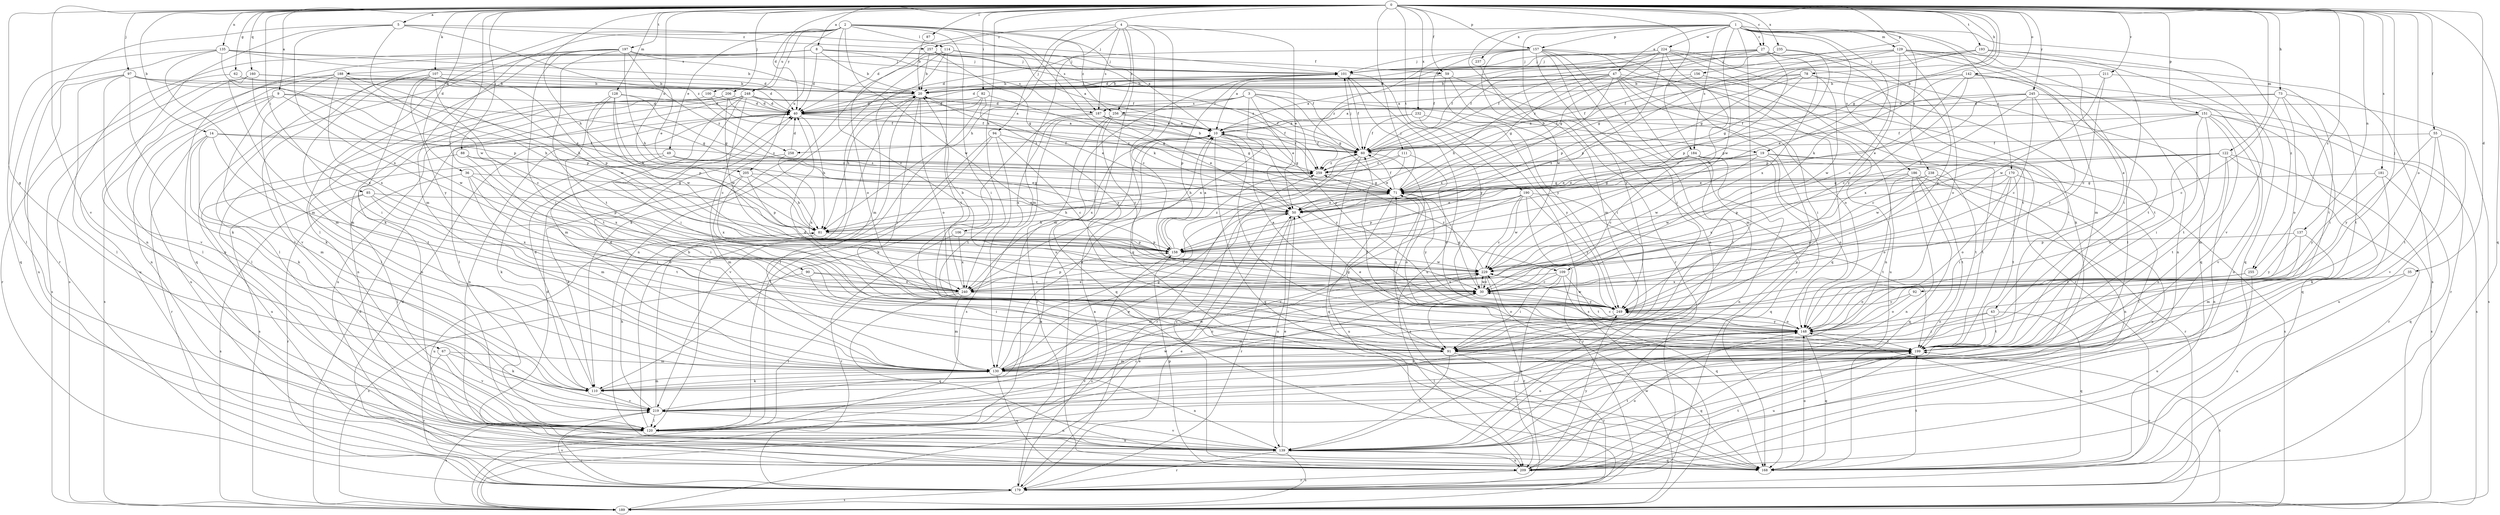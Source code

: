strict digraph  {
0;
1;
2;
3;
4;
5;
8;
9;
10;
14;
19;
20;
27;
30;
35;
36;
40;
43;
47;
49;
50;
55;
59;
60;
62;
67;
71;
73;
78;
81;
82;
85;
87;
88;
90;
91;
92;
94;
97;
100;
101;
106;
107;
109;
110;
111;
114;
120;
122;
128;
129;
130;
135;
137;
139;
142;
148;
151;
156;
157;
158;
160;
168;
170;
179;
181;
184;
186;
187;
188;
189;
190;
193;
197;
199;
205;
206;
209;
211;
219;
224;
229;
232;
235;
237;
238;
240;
245;
248;
249;
255;
256;
257;
258;
259;
0 -> 5  [label=a];
0 -> 8  [label=a];
0 -> 9  [label=a];
0 -> 14  [label=b];
0 -> 19  [label=b];
0 -> 27  [label=c];
0 -> 35  [label=d];
0 -> 36  [label=d];
0 -> 40  [label=d];
0 -> 55  [label=f];
0 -> 59  [label=f];
0 -> 62  [label=g];
0 -> 67  [label=g];
0 -> 71  [label=g];
0 -> 73  [label=h];
0 -> 78  [label=h];
0 -> 81  [label=h];
0 -> 82  [label=i];
0 -> 85  [label=i];
0 -> 87  [label=i];
0 -> 88  [label=i];
0 -> 90  [label=i];
0 -> 92  [label=j];
0 -> 94  [label=j];
0 -> 97  [label=j];
0 -> 100  [label=j];
0 -> 106  [label=k];
0 -> 107  [label=k];
0 -> 111  [label=l];
0 -> 122  [label=m];
0 -> 128  [label=m];
0 -> 135  [label=n];
0 -> 137  [label=n];
0 -> 142  [label=o];
0 -> 148  [label=o];
0 -> 151  [label=p];
0 -> 156  [label=p];
0 -> 157  [label=p];
0 -> 160  [label=q];
0 -> 168  [label=q];
0 -> 181  [label=s];
0 -> 184  [label=s];
0 -> 190  [label=t];
0 -> 193  [label=t];
0 -> 197  [label=t];
0 -> 205  [label=u];
0 -> 211  [label=v];
0 -> 219  [label=v];
0 -> 232  [label=x];
0 -> 235  [label=x];
0 -> 245  [label=y];
0 -> 255  [label=z];
1 -> 27  [label=c];
1 -> 40  [label=d];
1 -> 43  [label=e];
1 -> 47  [label=e];
1 -> 91  [label=i];
1 -> 109  [label=k];
1 -> 129  [label=m];
1 -> 139  [label=n];
1 -> 157  [label=p];
1 -> 170  [label=r];
1 -> 179  [label=r];
1 -> 184  [label=s];
1 -> 186  [label=s];
1 -> 224  [label=w];
1 -> 229  [label=w];
1 -> 237  [label=x];
1 -> 238  [label=x];
1 -> 255  [label=z];
2 -> 10  [label=a];
2 -> 30  [label=c];
2 -> 49  [label=e];
2 -> 91  [label=i];
2 -> 109  [label=k];
2 -> 114  [label=l];
2 -> 120  [label=l];
2 -> 130  [label=m];
2 -> 187  [label=s];
2 -> 205  [label=u];
2 -> 206  [label=u];
2 -> 229  [label=w];
2 -> 248  [label=y];
2 -> 256  [label=z];
3 -> 19  [label=b];
3 -> 40  [label=d];
3 -> 50  [label=e];
3 -> 71  [label=g];
3 -> 187  [label=s];
3 -> 240  [label=x];
3 -> 249  [label=y];
3 -> 256  [label=z];
4 -> 30  [label=c];
4 -> 50  [label=e];
4 -> 81  [label=h];
4 -> 130  [label=m];
4 -> 168  [label=q];
4 -> 187  [label=s];
4 -> 209  [label=u];
4 -> 256  [label=z];
4 -> 257  [label=z];
5 -> 101  [label=j];
5 -> 139  [label=n];
5 -> 179  [label=r];
5 -> 229  [label=w];
5 -> 240  [label=x];
5 -> 257  [label=z];
5 -> 258  [label=z];
8 -> 20  [label=b];
8 -> 40  [label=d];
8 -> 59  [label=f];
8 -> 101  [label=j];
8 -> 168  [label=q];
8 -> 187  [label=s];
8 -> 188  [label=s];
8 -> 189  [label=s];
9 -> 40  [label=d];
9 -> 71  [label=g];
9 -> 110  [label=k];
9 -> 189  [label=s];
9 -> 209  [label=u];
9 -> 229  [label=w];
10 -> 60  [label=f];
10 -> 71  [label=g];
10 -> 168  [label=q];
10 -> 199  [label=t];
10 -> 240  [label=x];
10 -> 249  [label=y];
10 -> 258  [label=z];
14 -> 60  [label=f];
14 -> 110  [label=k];
14 -> 130  [label=m];
14 -> 179  [label=r];
14 -> 199  [label=t];
14 -> 259  [label=z];
19 -> 50  [label=e];
19 -> 148  [label=o];
19 -> 189  [label=s];
19 -> 199  [label=t];
19 -> 229  [label=w];
19 -> 259  [label=z];
20 -> 40  [label=d];
20 -> 50  [label=e];
20 -> 91  [label=i];
20 -> 101  [label=j];
20 -> 120  [label=l];
20 -> 148  [label=o];
27 -> 20  [label=b];
27 -> 30  [label=c];
27 -> 60  [label=f];
27 -> 101  [label=j];
27 -> 158  [label=p];
27 -> 240  [label=x];
27 -> 259  [label=z];
30 -> 71  [label=g];
30 -> 91  [label=i];
30 -> 229  [label=w];
30 -> 249  [label=y];
35 -> 30  [label=c];
35 -> 209  [label=u];
36 -> 71  [label=g];
36 -> 91  [label=i];
36 -> 120  [label=l];
36 -> 130  [label=m];
36 -> 158  [label=p];
40 -> 10  [label=a];
40 -> 81  [label=h];
40 -> 139  [label=n];
40 -> 259  [label=z];
43 -> 91  [label=i];
43 -> 148  [label=o];
43 -> 168  [label=q];
43 -> 199  [label=t];
47 -> 10  [label=a];
47 -> 20  [label=b];
47 -> 40  [label=d];
47 -> 71  [label=g];
47 -> 81  [label=h];
47 -> 91  [label=i];
47 -> 130  [label=m];
47 -> 139  [label=n];
47 -> 179  [label=r];
47 -> 209  [label=u];
47 -> 240  [label=x];
49 -> 50  [label=e];
49 -> 110  [label=k];
49 -> 189  [label=s];
49 -> 259  [label=z];
50 -> 81  [label=h];
50 -> 139  [label=n];
50 -> 179  [label=r];
55 -> 60  [label=f];
55 -> 199  [label=t];
55 -> 209  [label=u];
55 -> 219  [label=v];
55 -> 249  [label=y];
59 -> 20  [label=b];
59 -> 91  [label=i];
59 -> 148  [label=o];
59 -> 249  [label=y];
60 -> 101  [label=j];
60 -> 168  [label=q];
60 -> 179  [label=r];
60 -> 189  [label=s];
60 -> 259  [label=z];
62 -> 20  [label=b];
62 -> 179  [label=r];
62 -> 259  [label=z];
67 -> 110  [label=k];
67 -> 130  [label=m];
67 -> 179  [label=r];
67 -> 219  [label=v];
71 -> 50  [label=e];
71 -> 60  [label=f];
71 -> 81  [label=h];
71 -> 101  [label=j];
71 -> 148  [label=o];
71 -> 209  [label=u];
71 -> 249  [label=y];
73 -> 10  [label=a];
73 -> 30  [label=c];
73 -> 40  [label=d];
73 -> 91  [label=i];
73 -> 148  [label=o];
73 -> 199  [label=t];
78 -> 10  [label=a];
78 -> 20  [label=b];
78 -> 71  [label=g];
78 -> 199  [label=t];
78 -> 229  [label=w];
78 -> 259  [label=z];
81 -> 158  [label=p];
81 -> 209  [label=u];
82 -> 40  [label=d];
82 -> 71  [label=g];
82 -> 81  [label=h];
82 -> 120  [label=l];
82 -> 249  [label=y];
85 -> 50  [label=e];
85 -> 179  [label=r];
85 -> 189  [label=s];
85 -> 199  [label=t];
85 -> 240  [label=x];
87 -> 20  [label=b];
88 -> 91  [label=i];
88 -> 209  [label=u];
88 -> 240  [label=x];
88 -> 259  [label=z];
90 -> 30  [label=c];
90 -> 91  [label=i];
90 -> 189  [label=s];
90 -> 240  [label=x];
91 -> 40  [label=d];
91 -> 71  [label=g];
91 -> 130  [label=m];
91 -> 139  [label=n];
91 -> 168  [label=q];
91 -> 179  [label=r];
92 -> 148  [label=o];
92 -> 249  [label=y];
94 -> 30  [label=c];
94 -> 60  [label=f];
94 -> 120  [label=l];
94 -> 199  [label=t];
94 -> 219  [label=v];
97 -> 20  [label=b];
97 -> 50  [label=e];
97 -> 81  [label=h];
97 -> 110  [label=k];
97 -> 120  [label=l];
97 -> 209  [label=u];
97 -> 219  [label=v];
100 -> 40  [label=d];
100 -> 60  [label=f];
100 -> 120  [label=l];
101 -> 20  [label=b];
101 -> 60  [label=f];
101 -> 130  [label=m];
101 -> 158  [label=p];
101 -> 209  [label=u];
101 -> 249  [label=y];
106 -> 158  [label=p];
106 -> 179  [label=r];
106 -> 240  [label=x];
107 -> 20  [label=b];
107 -> 30  [label=c];
107 -> 91  [label=i];
107 -> 120  [label=l];
107 -> 130  [label=m];
107 -> 158  [label=p];
107 -> 229  [label=w];
107 -> 249  [label=y];
109 -> 30  [label=c];
109 -> 91  [label=i];
109 -> 168  [label=q];
109 -> 199  [label=t];
109 -> 209  [label=u];
109 -> 240  [label=x];
110 -> 10  [label=a];
110 -> 40  [label=d];
110 -> 130  [label=m];
110 -> 219  [label=v];
111 -> 50  [label=e];
111 -> 81  [label=h];
111 -> 148  [label=o];
111 -> 259  [label=z];
114 -> 10  [label=a];
114 -> 60  [label=f];
114 -> 101  [label=j];
114 -> 110  [label=k];
114 -> 130  [label=m];
114 -> 139  [label=n];
114 -> 199  [label=t];
120 -> 20  [label=b];
120 -> 30  [label=c];
120 -> 139  [label=n];
120 -> 179  [label=r];
120 -> 229  [label=w];
122 -> 50  [label=e];
122 -> 139  [label=n];
122 -> 148  [label=o];
122 -> 179  [label=r];
122 -> 189  [label=s];
122 -> 199  [label=t];
122 -> 229  [label=w];
122 -> 259  [label=z];
128 -> 40  [label=d];
128 -> 71  [label=g];
128 -> 81  [label=h];
128 -> 158  [label=p];
128 -> 199  [label=t];
128 -> 229  [label=w];
129 -> 71  [label=g];
129 -> 101  [label=j];
129 -> 120  [label=l];
129 -> 130  [label=m];
129 -> 139  [label=n];
129 -> 148  [label=o];
129 -> 158  [label=p];
129 -> 189  [label=s];
129 -> 249  [label=y];
130 -> 30  [label=c];
130 -> 40  [label=d];
130 -> 60  [label=f];
130 -> 71  [label=g];
130 -> 110  [label=k];
130 -> 139  [label=n];
130 -> 209  [label=u];
130 -> 229  [label=w];
135 -> 20  [label=b];
135 -> 40  [label=d];
135 -> 101  [label=j];
135 -> 120  [label=l];
135 -> 130  [label=m];
135 -> 158  [label=p];
135 -> 168  [label=q];
137 -> 130  [label=m];
137 -> 148  [label=o];
137 -> 158  [label=p];
137 -> 249  [label=y];
139 -> 50  [label=e];
139 -> 148  [label=o];
139 -> 168  [label=q];
139 -> 179  [label=r];
139 -> 189  [label=s];
139 -> 199  [label=t];
139 -> 209  [label=u];
139 -> 219  [label=v];
142 -> 20  [label=b];
142 -> 30  [label=c];
142 -> 50  [label=e];
142 -> 158  [label=p];
142 -> 199  [label=t];
142 -> 209  [label=u];
148 -> 30  [label=c];
148 -> 50  [label=e];
148 -> 71  [label=g];
148 -> 91  [label=i];
148 -> 110  [label=k];
148 -> 120  [label=l];
148 -> 168  [label=q];
148 -> 199  [label=t];
148 -> 249  [label=y];
151 -> 10  [label=a];
151 -> 30  [label=c];
151 -> 60  [label=f];
151 -> 91  [label=i];
151 -> 130  [label=m];
151 -> 168  [label=q];
151 -> 189  [label=s];
151 -> 199  [label=t];
151 -> 219  [label=v];
156 -> 20  [label=b];
156 -> 60  [label=f];
156 -> 199  [label=t];
157 -> 40  [label=d];
157 -> 60  [label=f];
157 -> 91  [label=i];
157 -> 101  [label=j];
157 -> 120  [label=l];
157 -> 168  [label=q];
157 -> 179  [label=r];
157 -> 209  [label=u];
157 -> 229  [label=w];
157 -> 249  [label=y];
157 -> 259  [label=z];
158 -> 10  [label=a];
158 -> 189  [label=s];
158 -> 229  [label=w];
158 -> 259  [label=z];
160 -> 20  [label=b];
160 -> 40  [label=d];
160 -> 130  [label=m];
160 -> 189  [label=s];
160 -> 209  [label=u];
160 -> 240  [label=x];
168 -> 40  [label=d];
168 -> 148  [label=o];
168 -> 199  [label=t];
170 -> 71  [label=g];
170 -> 91  [label=i];
170 -> 120  [label=l];
170 -> 148  [label=o];
170 -> 158  [label=p];
170 -> 199  [label=t];
179 -> 10  [label=a];
179 -> 40  [label=d];
179 -> 50  [label=e];
179 -> 189  [label=s];
179 -> 219  [label=v];
181 -> 71  [label=g];
181 -> 110  [label=k];
181 -> 168  [label=q];
181 -> 249  [label=y];
184 -> 30  [label=c];
184 -> 50  [label=e];
184 -> 139  [label=n];
184 -> 168  [label=q];
184 -> 199  [label=t];
184 -> 259  [label=z];
186 -> 71  [label=g];
186 -> 139  [label=n];
186 -> 148  [label=o];
186 -> 168  [label=q];
186 -> 179  [label=r];
186 -> 199  [label=t];
186 -> 229  [label=w];
187 -> 10  [label=a];
187 -> 50  [label=e];
187 -> 60  [label=f];
187 -> 71  [label=g];
187 -> 110  [label=k];
187 -> 240  [label=x];
188 -> 20  [label=b];
188 -> 81  [label=h];
188 -> 120  [label=l];
188 -> 139  [label=n];
188 -> 158  [label=p];
188 -> 219  [label=v];
188 -> 240  [label=x];
189 -> 10  [label=a];
189 -> 40  [label=d];
189 -> 50  [label=e];
189 -> 148  [label=o];
189 -> 199  [label=t];
189 -> 229  [label=w];
190 -> 30  [label=c];
190 -> 50  [label=e];
190 -> 158  [label=p];
190 -> 179  [label=r];
190 -> 199  [label=t];
190 -> 219  [label=v];
190 -> 229  [label=w];
190 -> 249  [label=y];
193 -> 60  [label=f];
193 -> 71  [label=g];
193 -> 91  [label=i];
193 -> 101  [label=j];
193 -> 168  [label=q];
193 -> 219  [label=v];
197 -> 50  [label=e];
197 -> 60  [label=f];
197 -> 81  [label=h];
197 -> 91  [label=i];
197 -> 101  [label=j];
197 -> 110  [label=k];
197 -> 120  [label=l];
197 -> 139  [label=n];
197 -> 199  [label=t];
199 -> 60  [label=f];
199 -> 209  [label=u];
199 -> 219  [label=v];
205 -> 71  [label=g];
205 -> 81  [label=h];
205 -> 110  [label=k];
205 -> 158  [label=p];
205 -> 240  [label=x];
206 -> 40  [label=d];
206 -> 60  [label=f];
206 -> 120  [label=l];
206 -> 139  [label=n];
206 -> 229  [label=w];
209 -> 148  [label=o];
209 -> 158  [label=p];
209 -> 179  [label=r];
209 -> 199  [label=t];
209 -> 249  [label=y];
209 -> 259  [label=z];
211 -> 20  [label=b];
211 -> 30  [label=c];
211 -> 199  [label=t];
211 -> 229  [label=w];
219 -> 20  [label=b];
219 -> 50  [label=e];
219 -> 81  [label=h];
219 -> 120  [label=l];
219 -> 139  [label=n];
219 -> 189  [label=s];
224 -> 10  [label=a];
224 -> 60  [label=f];
224 -> 71  [label=g];
224 -> 101  [label=j];
224 -> 110  [label=k];
224 -> 158  [label=p];
224 -> 168  [label=q];
224 -> 199  [label=t];
224 -> 229  [label=w];
229 -> 30  [label=c];
229 -> 130  [label=m];
229 -> 179  [label=r];
229 -> 240  [label=x];
229 -> 259  [label=z];
232 -> 10  [label=a];
232 -> 60  [label=f];
232 -> 189  [label=s];
232 -> 249  [label=y];
235 -> 40  [label=d];
235 -> 60  [label=f];
235 -> 101  [label=j];
235 -> 158  [label=p];
235 -> 249  [label=y];
237 -> 130  [label=m];
238 -> 71  [label=g];
238 -> 139  [label=n];
238 -> 209  [label=u];
238 -> 240  [label=x];
238 -> 249  [label=y];
240 -> 20  [label=b];
240 -> 120  [label=l];
240 -> 130  [label=m];
240 -> 148  [label=o];
240 -> 158  [label=p];
240 -> 168  [label=q];
245 -> 30  [label=c];
245 -> 40  [label=d];
245 -> 50  [label=e];
245 -> 60  [label=f];
245 -> 179  [label=r];
245 -> 189  [label=s];
245 -> 240  [label=x];
245 -> 249  [label=y];
248 -> 10  [label=a];
248 -> 30  [label=c];
248 -> 40  [label=d];
248 -> 60  [label=f];
248 -> 91  [label=i];
248 -> 120  [label=l];
248 -> 130  [label=m];
248 -> 139  [label=n];
248 -> 209  [label=u];
249 -> 10  [label=a];
249 -> 130  [label=m];
249 -> 148  [label=o];
249 -> 229  [label=w];
255 -> 148  [label=o];
255 -> 209  [label=u];
255 -> 240  [label=x];
256 -> 10  [label=a];
256 -> 30  [label=c];
256 -> 168  [label=q];
256 -> 179  [label=r];
256 -> 189  [label=s];
256 -> 259  [label=z];
257 -> 20  [label=b];
257 -> 71  [label=g];
257 -> 101  [label=j];
257 -> 148  [label=o];
257 -> 259  [label=z];
258 -> 40  [label=d];
258 -> 130  [label=m];
258 -> 240  [label=x];
259 -> 20  [label=b];
259 -> 71  [label=g];
}
